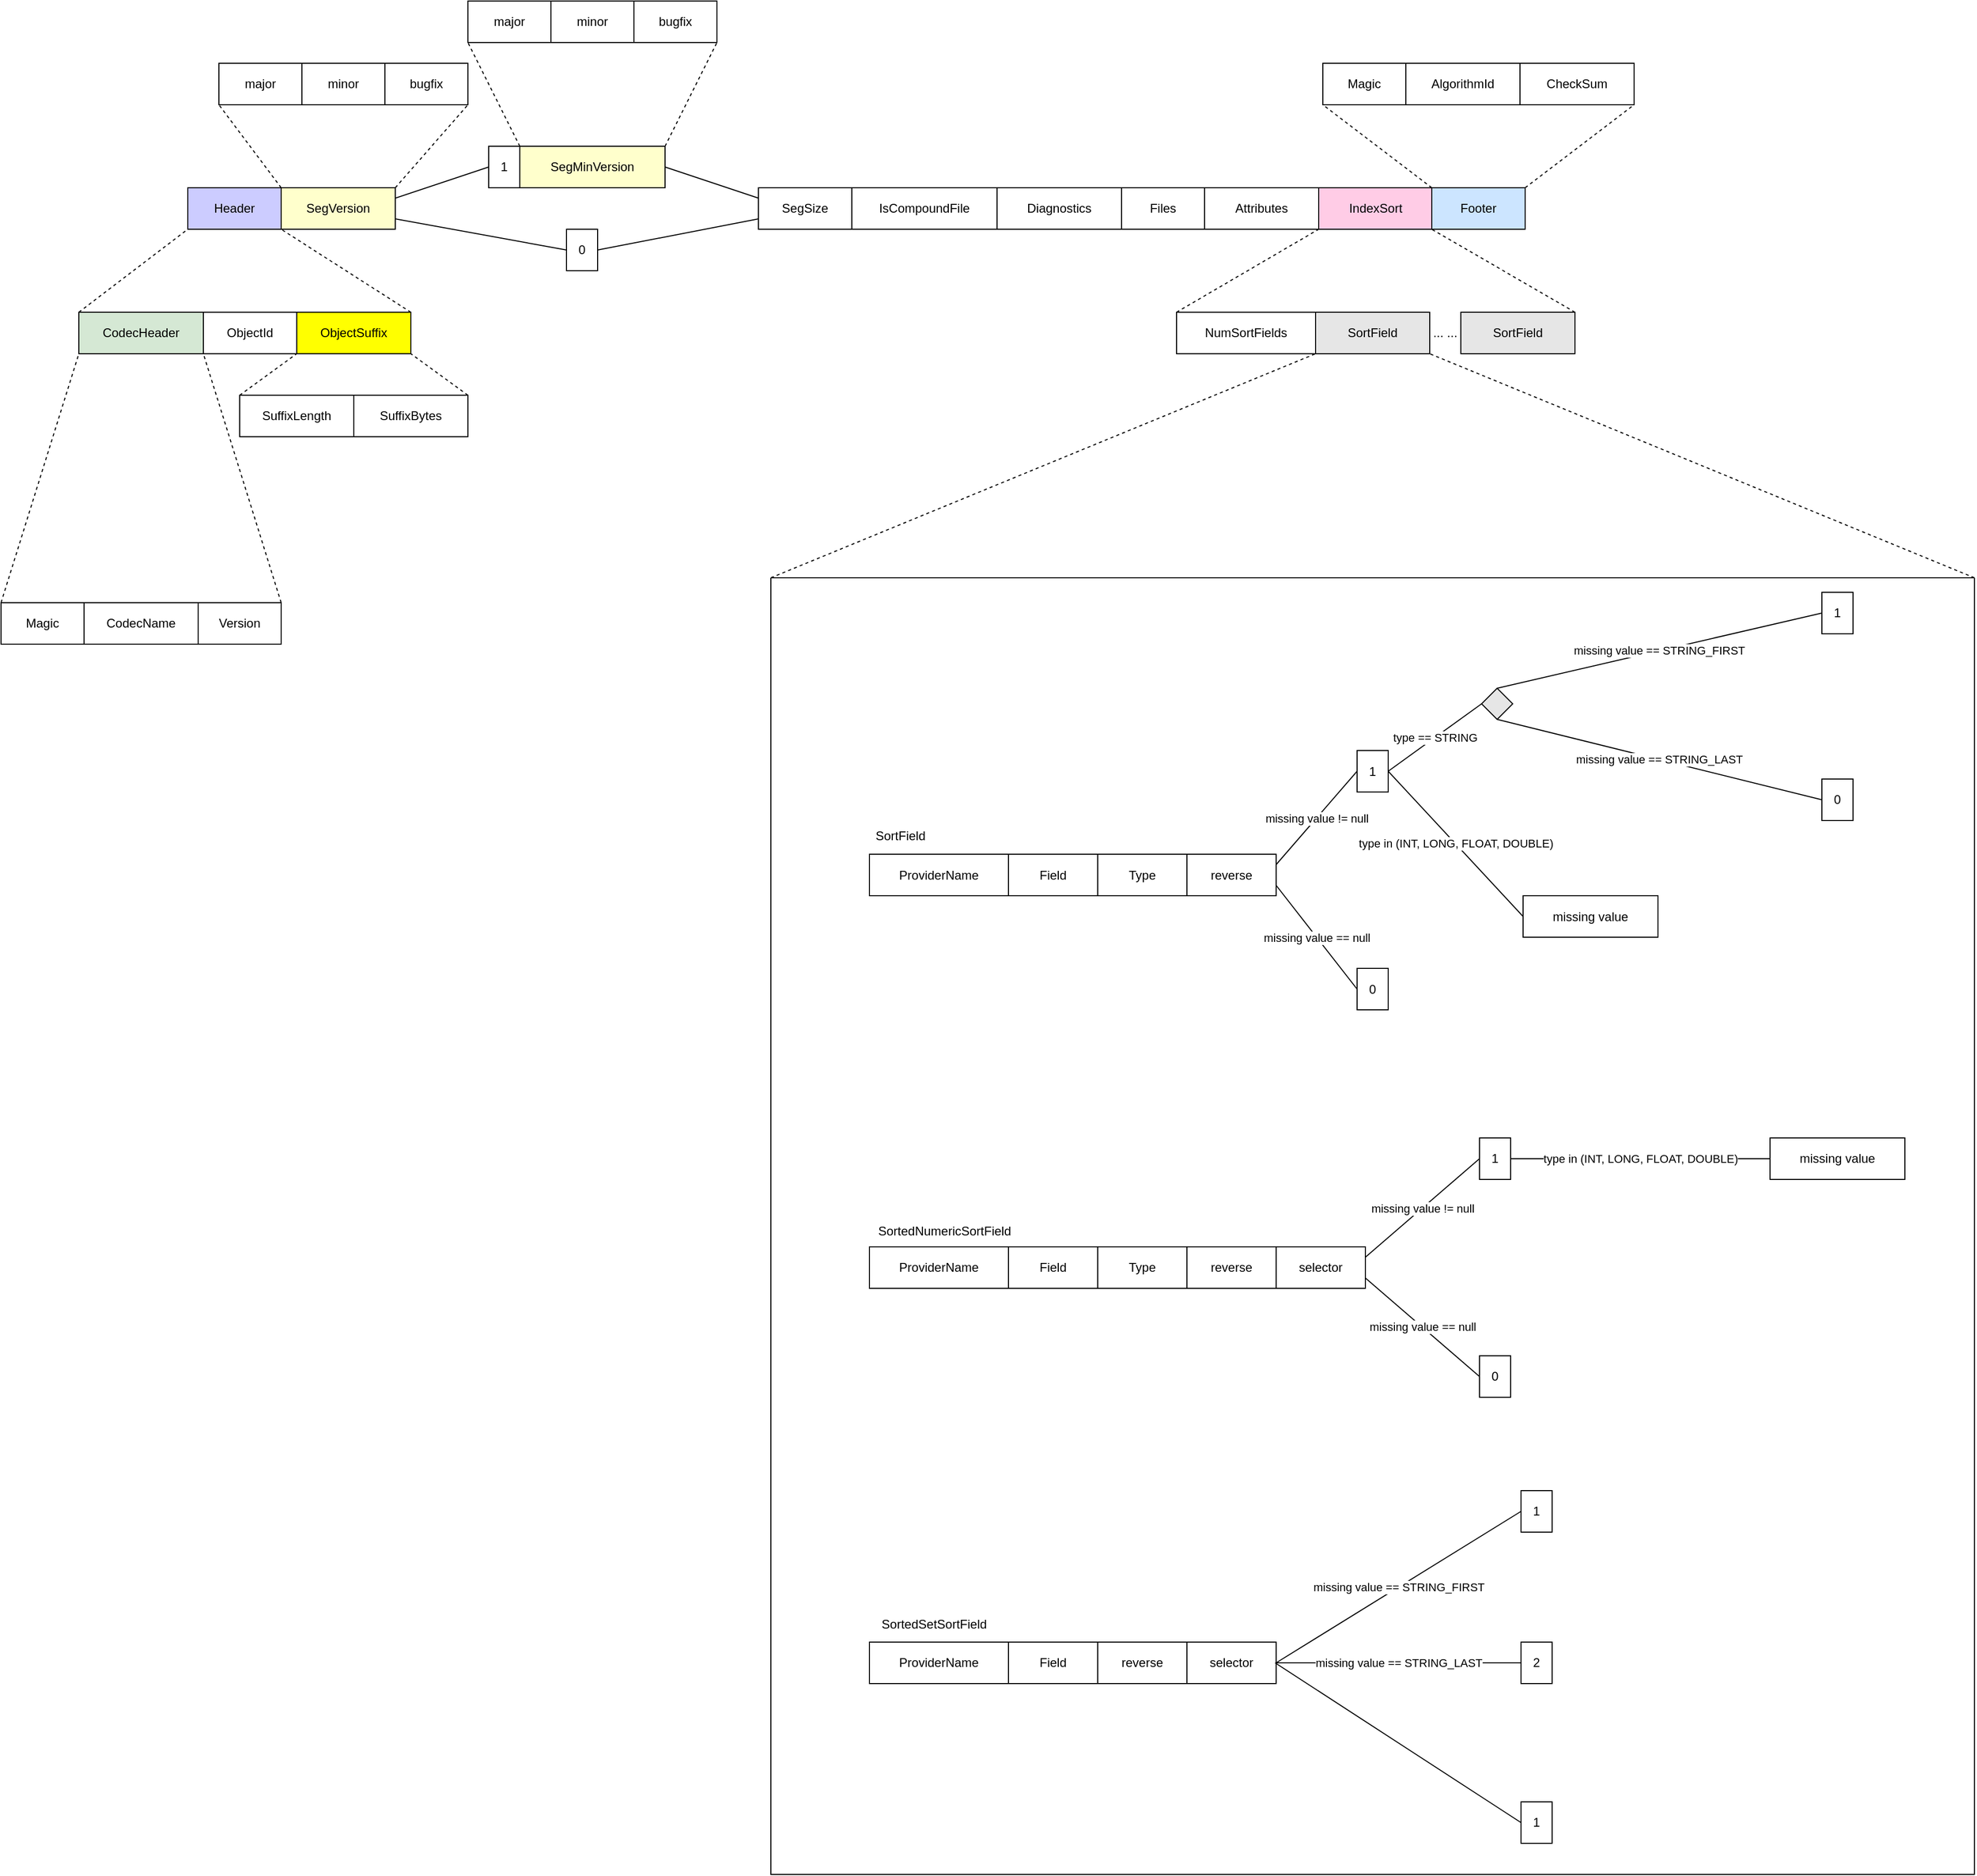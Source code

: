 <mxfile>
    <diagram id="0xvF9VHn8qDiab5rxLQc" name="Page-1">
        <mxGraphModel dx="1213" dy="996" grid="1" gridSize="10" guides="1" tooltips="1" connect="1" arrows="1" fold="1" page="1" pageScale="1" pageWidth="1169" pageHeight="827" math="0" shadow="0">
            <root>
                <mxCell id="0"/>
                <mxCell id="1" parent="0"/>
                <mxCell id="2" value="" style="group" vertex="1" connectable="0" parent="1">
                    <mxGeometry x="200" y="550" width="450" height="440" as="geometry"/>
                </mxCell>
                <mxCell id="3" value="Header" style="rounded=0;whiteSpace=wrap;html=1;fillColor=#CCCCFF;fontColor=#000000;" vertex="1" parent="2">
                    <mxGeometry x="180" width="90" height="40" as="geometry"/>
                </mxCell>
                <mxCell id="4" value="ObjectId" style="rounded=0;whiteSpace=wrap;html=1;" vertex="1" parent="2">
                    <mxGeometry x="195" y="120" width="90" height="40" as="geometry"/>
                </mxCell>
                <mxCell id="5" value="" style="endArrow=none;dashed=1;html=1;entryX=0;entryY=1;entryDx=0;entryDy=0;exitX=0;exitY=0;exitDx=0;exitDy=0;" edge="1" parent="2" source="14" target="3">
                    <mxGeometry width="50" height="50" relative="1" as="geometry">
                        <mxPoint x="10" y="510" as="sourcePoint"/>
                        <mxPoint x="85" y="290" as="targetPoint"/>
                    </mxGeometry>
                </mxCell>
                <mxCell id="6" value="" style="endArrow=none;dashed=1;html=1;entryX=1;entryY=1;entryDx=0;entryDy=0;exitX=1;exitY=0;exitDx=0;exitDy=0;" edge="1" parent="2" source="8" target="3">
                    <mxGeometry width="50" height="50" relative="1" as="geometry">
                        <mxPoint x="85" y="250" as="sourcePoint"/>
                        <mxPoint x="190" y="35" as="targetPoint"/>
                    </mxGeometry>
                </mxCell>
                <mxCell id="7" value="" style="group" vertex="1" connectable="0" parent="2">
                    <mxGeometry x="230" y="120" width="220" height="120" as="geometry"/>
                </mxCell>
                <mxCell id="8" value="ObjectSuffix" style="rounded=0;whiteSpace=wrap;html=1;fillColor=#FFFF00;fontColor=#000000;" vertex="1" parent="7">
                    <mxGeometry x="55" width="110" height="40" as="geometry"/>
                </mxCell>
                <mxCell id="9" value="SuffixLength" style="rounded=0;whiteSpace=wrap;html=1;" vertex="1" parent="7">
                    <mxGeometry y="80" width="110" height="40" as="geometry"/>
                </mxCell>
                <mxCell id="10" value="SuffixBytes" style="rounded=0;whiteSpace=wrap;html=1;" vertex="1" parent="7">
                    <mxGeometry x="110" y="80" width="110" height="40" as="geometry"/>
                </mxCell>
                <mxCell id="11" value="" style="endArrow=none;dashed=1;html=1;entryX=0;entryY=1;entryDx=0;entryDy=0;exitX=0;exitY=0;exitDx=0;exitDy=0;" edge="1" parent="7" source="9" target="8">
                    <mxGeometry width="50" height="50" relative="1" as="geometry">
                        <mxPoint x="110" y="190" as="sourcePoint"/>
                        <mxPoint x="160" y="140" as="targetPoint"/>
                    </mxGeometry>
                </mxCell>
                <mxCell id="12" value="" style="endArrow=none;dashed=1;html=1;entryX=1;entryY=1;entryDx=0;entryDy=0;exitX=1;exitY=0;exitDx=0;exitDy=0;" edge="1" parent="7" source="10" target="8">
                    <mxGeometry width="50" height="50" relative="1" as="geometry">
                        <mxPoint x="100" y="160" as="sourcePoint"/>
                        <mxPoint x="65" y="50" as="targetPoint"/>
                    </mxGeometry>
                </mxCell>
                <mxCell id="13" value="" style="group" vertex="1" connectable="0" parent="2">
                    <mxGeometry y="120" width="270" height="320" as="geometry"/>
                </mxCell>
                <mxCell id="14" value="CodecHeader" style="rounded=0;whiteSpace=wrap;html=1;fillColor=#d5e8d4;strokeColor=#000000;" vertex="1" parent="13">
                    <mxGeometry x="75" width="120" height="40" as="geometry"/>
                </mxCell>
                <mxCell id="15" value="Magic" style="rounded=0;whiteSpace=wrap;html=1;" vertex="1" parent="13">
                    <mxGeometry y="280" width="80" height="40" as="geometry"/>
                </mxCell>
                <mxCell id="16" value="CodecName" style="rounded=0;whiteSpace=wrap;html=1;" vertex="1" parent="13">
                    <mxGeometry x="80" y="280" width="110" height="40" as="geometry"/>
                </mxCell>
                <mxCell id="17" value="Version" style="rounded=0;whiteSpace=wrap;html=1;" vertex="1" parent="13">
                    <mxGeometry x="190" y="280" width="80" height="40" as="geometry"/>
                </mxCell>
                <mxCell id="18" value="" style="endArrow=none;dashed=1;html=1;entryX=0;entryY=1;entryDx=0;entryDy=0;exitX=0;exitY=0;exitDx=0;exitDy=0;" edge="1" parent="13" source="15" target="14">
                    <mxGeometry width="50" height="50" relative="1" as="geometry">
                        <mxPoint x="170" y="190" as="sourcePoint"/>
                        <mxPoint x="220" y="140" as="targetPoint"/>
                    </mxGeometry>
                </mxCell>
                <mxCell id="19" value="" style="endArrow=none;dashed=1;html=1;entryX=0;entryY=1;entryDx=0;entryDy=0;exitX=1;exitY=0;exitDx=0;exitDy=0;" edge="1" parent="2" source="17" target="4">
                    <mxGeometry width="50" height="50" relative="1" as="geometry">
                        <mxPoint x="340" y="510" as="sourcePoint"/>
                        <mxPoint x="415" y="290" as="targetPoint"/>
                    </mxGeometry>
                </mxCell>
                <mxCell id="20" value="" style="group" vertex="1" connectable="0" parent="1">
                    <mxGeometry x="410" y="430" width="240" height="160" as="geometry"/>
                </mxCell>
                <mxCell id="21" value="SegVersion" style="rounded=0;whiteSpace=wrap;html=1;fillColor=#FFFFCC;" vertex="1" parent="20">
                    <mxGeometry x="60" y="120" width="110" height="40" as="geometry"/>
                </mxCell>
                <mxCell id="22" value="major" style="rounded=0;whiteSpace=wrap;html=1;" vertex="1" parent="20">
                    <mxGeometry width="80" height="40" as="geometry"/>
                </mxCell>
                <mxCell id="23" value="minor" style="rounded=0;whiteSpace=wrap;html=1;" vertex="1" parent="20">
                    <mxGeometry x="80" width="80" height="40" as="geometry"/>
                </mxCell>
                <mxCell id="24" value="bugfix" style="rounded=0;whiteSpace=wrap;html=1;" vertex="1" parent="20">
                    <mxGeometry x="160" width="80" height="40" as="geometry"/>
                </mxCell>
                <mxCell id="25" value="" style="endArrow=none;dashed=1;html=1;entryX=0;entryY=1;entryDx=0;entryDy=0;exitX=0;exitY=0;exitDx=0;exitDy=0;" edge="1" parent="20" source="21" target="22">
                    <mxGeometry width="50" height="50" relative="1" as="geometry">
                        <mxPoint x="-125" y="370" as="sourcePoint"/>
                        <mxPoint x="-20" y="155" as="targetPoint"/>
                    </mxGeometry>
                </mxCell>
                <mxCell id="26" value="" style="endArrow=none;dashed=1;html=1;entryX=1;entryY=1;entryDx=0;entryDy=0;exitX=1;exitY=0;exitDx=0;exitDy=0;" edge="1" parent="20" target="24" source="21">
                    <mxGeometry width="50" height="50" relative="1" as="geometry">
                        <mxPoint x="70" y="115" as="sourcePoint"/>
                        <mxPoint x="10" y="30" as="targetPoint"/>
                    </mxGeometry>
                </mxCell>
                <mxCell id="28" value="1" style="rounded=0;whiteSpace=wrap;html=1;" vertex="1" parent="1">
                    <mxGeometry x="670" y="510" width="30" height="40" as="geometry"/>
                </mxCell>
                <mxCell id="29" value="0" style="rounded=0;whiteSpace=wrap;html=1;" vertex="1" parent="1">
                    <mxGeometry x="745" y="590" width="30" height="40" as="geometry"/>
                </mxCell>
                <mxCell id="33" value="" style="group" vertex="1" connectable="0" parent="1">
                    <mxGeometry x="640" y="390" width="240" height="160" as="geometry"/>
                </mxCell>
                <mxCell id="34" value="SegMinVersion" style="rounded=0;whiteSpace=wrap;html=1;fillColor=#FFFFCC;" vertex="1" parent="33">
                    <mxGeometry x="60" y="120" width="140" height="40" as="geometry"/>
                </mxCell>
                <mxCell id="35" value="major" style="rounded=0;whiteSpace=wrap;html=1;" vertex="1" parent="1">
                    <mxGeometry x="650" y="370" width="80" height="40" as="geometry"/>
                </mxCell>
                <mxCell id="36" value="minor" style="rounded=0;whiteSpace=wrap;html=1;" vertex="1" parent="1">
                    <mxGeometry x="730" y="370" width="80" height="40" as="geometry"/>
                </mxCell>
                <mxCell id="37" value="bugfix" style="rounded=0;whiteSpace=wrap;html=1;" vertex="1" parent="1">
                    <mxGeometry x="810" y="370" width="80" height="40" as="geometry"/>
                </mxCell>
                <mxCell id="38" value="" style="endArrow=none;dashed=1;html=1;entryX=0;entryY=1;entryDx=0;entryDy=0;exitX=0;exitY=0;exitDx=0;exitDy=0;" edge="1" parent="1" source="34" target="35">
                    <mxGeometry width="50" height="50" relative="1" as="geometry">
                        <mxPoint x="515" y="760" as="sourcePoint"/>
                        <mxPoint x="620" y="545" as="targetPoint"/>
                    </mxGeometry>
                </mxCell>
                <mxCell id="39" value="" style="endArrow=none;dashed=1;html=1;entryX=1;entryY=1;entryDx=0;entryDy=0;exitX=1;exitY=0;exitDx=0;exitDy=0;" edge="1" parent="1" source="34" target="37">
                    <mxGeometry width="50" height="50" relative="1" as="geometry">
                        <mxPoint x="710" y="505" as="sourcePoint"/>
                        <mxPoint x="650" y="420" as="targetPoint"/>
                    </mxGeometry>
                </mxCell>
                <mxCell id="40" value="" style="endArrow=none;html=1;exitX=1;exitY=0.25;exitDx=0;exitDy=0;entryX=0;entryY=0.5;entryDx=0;entryDy=0;" edge="1" parent="1" source="21" target="28">
                    <mxGeometry width="50" height="50" relative="1" as="geometry">
                        <mxPoint x="720" y="640" as="sourcePoint"/>
                        <mxPoint x="770" y="590" as="targetPoint"/>
                    </mxGeometry>
                </mxCell>
                <mxCell id="41" value="" style="endArrow=none;html=1;exitX=1;exitY=0.75;exitDx=0;exitDy=0;entryX=0;entryY=0.5;entryDx=0;entryDy=0;" edge="1" parent="1" source="21" target="29">
                    <mxGeometry width="50" height="50" relative="1" as="geometry">
                        <mxPoint x="720" y="640" as="sourcePoint"/>
                        <mxPoint x="770" y="590" as="targetPoint"/>
                    </mxGeometry>
                </mxCell>
                <mxCell id="42" value="SegSize" style="rounded=0;whiteSpace=wrap;html=1;" vertex="1" parent="1">
                    <mxGeometry x="930" y="550" width="90" height="40" as="geometry"/>
                </mxCell>
                <mxCell id="43" value="" style="endArrow=none;html=1;exitX=1;exitY=0.5;exitDx=0;exitDy=0;entryX=0;entryY=0.75;entryDx=0;entryDy=0;" edge="1" parent="1" source="29" target="42">
                    <mxGeometry width="50" height="50" relative="1" as="geometry">
                        <mxPoint x="860" y="650" as="sourcePoint"/>
                        <mxPoint x="1025" y="680" as="targetPoint"/>
                    </mxGeometry>
                </mxCell>
                <mxCell id="44" value="" style="endArrow=none;html=1;exitX=1;exitY=0.5;exitDx=0;exitDy=0;entryX=0;entryY=0.25;entryDx=0;entryDy=0;" edge="1" parent="1" source="34" target="42">
                    <mxGeometry width="50" height="50" relative="1" as="geometry">
                        <mxPoint x="785" y="620" as="sourcePoint"/>
                        <mxPoint x="910" y="590" as="targetPoint"/>
                    </mxGeometry>
                </mxCell>
                <mxCell id="45" value="IsCompoundFile" style="rounded=0;whiteSpace=wrap;html=1;" vertex="1" parent="1">
                    <mxGeometry x="1020" y="550" width="140" height="40" as="geometry"/>
                </mxCell>
                <mxCell id="46" value="Diagnostics" style="rounded=0;whiteSpace=wrap;html=1;" vertex="1" parent="1">
                    <mxGeometry x="1160" y="550" width="120" height="40" as="geometry"/>
                </mxCell>
                <mxCell id="47" value="Files" style="rounded=0;whiteSpace=wrap;html=1;" vertex="1" parent="1">
                    <mxGeometry x="1280" y="550" width="80" height="40" as="geometry"/>
                </mxCell>
                <mxCell id="48" value="Attributes" style="rounded=0;whiteSpace=wrap;html=1;" vertex="1" parent="1">
                    <mxGeometry x="1360" y="550" width="110" height="40" as="geometry"/>
                </mxCell>
                <mxCell id="49" value="IndexSort" style="rounded=0;whiteSpace=wrap;html=1;fillColor=#FFCCE6;" vertex="1" parent="1">
                    <mxGeometry x="1470" y="550" width="110" height="40" as="geometry"/>
                </mxCell>
                <mxCell id="50" value="" style="group" vertex="1" connectable="0" parent="1">
                    <mxGeometry x="1474" y="430" width="300" height="160" as="geometry"/>
                </mxCell>
                <mxCell id="51" value="" style="group" vertex="1" connectable="0" parent="50">
                    <mxGeometry width="300" height="160" as="geometry"/>
                </mxCell>
                <mxCell id="52" value="Footer" style="rounded=0;whiteSpace=wrap;html=1;fillColor=#CCE5FF;" vertex="1" parent="51">
                    <mxGeometry x="105" y="120" width="90" height="40" as="geometry"/>
                </mxCell>
                <mxCell id="53" value="Magic" style="rounded=0;whiteSpace=wrap;html=1;" vertex="1" parent="51">
                    <mxGeometry width="80" height="40" as="geometry"/>
                </mxCell>
                <mxCell id="54" value="AlgorithmId" style="rounded=0;whiteSpace=wrap;html=1;" vertex="1" parent="51">
                    <mxGeometry x="80" width="110" height="40" as="geometry"/>
                </mxCell>
                <mxCell id="55" value="CheckSum" style="rounded=0;whiteSpace=wrap;html=1;" vertex="1" parent="51">
                    <mxGeometry x="190" width="110" height="40" as="geometry"/>
                </mxCell>
                <mxCell id="56" value="" style="endArrow=none;dashed=1;html=1;exitX=0;exitY=0;exitDx=0;exitDy=0;entryX=0;entryY=1;entryDx=0;entryDy=0;" edge="1" parent="51" source="52" target="53">
                    <mxGeometry width="50" height="50" relative="1" as="geometry">
                        <mxPoint x="125" y="70" as="sourcePoint"/>
                        <mxPoint x="175" y="20" as="targetPoint"/>
                    </mxGeometry>
                </mxCell>
                <mxCell id="57" value="" style="endArrow=none;dashed=1;html=1;exitX=1;exitY=0;exitDx=0;exitDy=0;entryX=1;entryY=1;entryDx=0;entryDy=0;" edge="1" parent="51" source="52" target="55">
                    <mxGeometry width="50" height="50" relative="1" as="geometry">
                        <mxPoint x="115" y="130" as="sourcePoint"/>
                        <mxPoint x="10" y="50" as="targetPoint"/>
                    </mxGeometry>
                </mxCell>
                <mxCell id="58" value="NumSortFields" style="rounded=0;whiteSpace=wrap;html=1;" vertex="1" parent="1">
                    <mxGeometry x="1333" y="670" width="134" height="40" as="geometry"/>
                </mxCell>
                <mxCell id="59" value="SortField" style="rounded=0;whiteSpace=wrap;html=1;fillColor=#E6E6E6;" vertex="1" parent="1">
                    <mxGeometry x="1467" y="670" width="110" height="40" as="geometry"/>
                </mxCell>
                <mxCell id="60" value="... ..." style="text;html=1;strokeColor=none;fillColor=none;align=center;verticalAlign=middle;whiteSpace=wrap;rounded=0;" vertex="1" parent="1">
                    <mxGeometry x="1577" y="682.5" width="30" height="15" as="geometry"/>
                </mxCell>
                <mxCell id="61" value="SortField" style="rounded=0;whiteSpace=wrap;html=1;fillColor=#E6E6E6;" vertex="1" parent="1">
                    <mxGeometry x="1607" y="670" width="110" height="40" as="geometry"/>
                </mxCell>
                <mxCell id="62" value="" style="endArrow=none;dashed=1;html=1;entryX=0;entryY=1;entryDx=0;entryDy=0;exitX=0;exitY=0;exitDx=0;exitDy=0;" edge="1" parent="1" source="58" target="49">
                    <mxGeometry width="50" height="50" relative="1" as="geometry">
                        <mxPoint x="1440" y="770" as="sourcePoint"/>
                        <mxPoint x="1490" y="720" as="targetPoint"/>
                    </mxGeometry>
                </mxCell>
                <mxCell id="63" value="" style="endArrow=none;dashed=1;html=1;entryX=0;entryY=1;entryDx=0;entryDy=0;exitX=1;exitY=0;exitDx=0;exitDy=0;" edge="1" parent="1" source="61" target="52">
                    <mxGeometry width="50" height="50" relative="1" as="geometry">
                        <mxPoint x="1343" y="680" as="sourcePoint"/>
                        <mxPoint x="1480" y="600" as="targetPoint"/>
                    </mxGeometry>
                </mxCell>
                <mxCell id="112" value="" style="swimlane;startSize=0;fillColor=#E6E6E6;" vertex="1" parent="1">
                    <mxGeometry x="942" y="926" width="1160" height="1250" as="geometry">
                        <mxRectangle x="900" y="815" width="50" height="40" as="alternateBounds"/>
                    </mxGeometry>
                </mxCell>
                <mxCell id="98" value="ProviderName" style="rounded=0;whiteSpace=wrap;html=1;" vertex="1" parent="112">
                    <mxGeometry x="95" y="1026" width="134" height="40" as="geometry"/>
                </mxCell>
                <mxCell id="99" value="Field" style="rounded=0;whiteSpace=wrap;html=1;" vertex="1" parent="112">
                    <mxGeometry x="229" y="1026" width="86" height="40" as="geometry"/>
                </mxCell>
                <mxCell id="101" value="reverse" style="rounded=0;whiteSpace=wrap;html=1;" vertex="1" parent="112">
                    <mxGeometry x="315" y="1026" width="86" height="40" as="geometry"/>
                </mxCell>
                <mxCell id="102" value="selector" style="rounded=0;whiteSpace=wrap;html=1;" vertex="1" parent="112">
                    <mxGeometry x="401" y="1026" width="86" height="40" as="geometry"/>
                </mxCell>
                <mxCell id="104" value="2" style="rounded=0;whiteSpace=wrap;html=1;" vertex="1" parent="112">
                    <mxGeometry x="723" y="1026" width="30" height="40" as="geometry"/>
                </mxCell>
                <mxCell id="105" value="1" style="rounded=0;whiteSpace=wrap;html=1;" vertex="1" parent="112">
                    <mxGeometry x="723" y="880" width="30" height="40" as="geometry"/>
                </mxCell>
                <mxCell id="106" value="1" style="rounded=0;whiteSpace=wrap;html=1;" vertex="1" parent="112">
                    <mxGeometry x="723" y="1180" width="30" height="40" as="geometry"/>
                </mxCell>
                <mxCell id="109" value="missing value == STRING_FIRST" style="endArrow=none;html=1;entryX=0;entryY=0.5;entryDx=0;entryDy=0;exitX=1;exitY=0.5;exitDx=0;exitDy=0;" edge="1" parent="112" source="102" target="105">
                    <mxGeometry width="50" height="50" relative="1" as="geometry">
                        <mxPoint x="506" y="1041" as="sourcePoint"/>
                        <mxPoint x="616" y="946" as="targetPoint"/>
                    </mxGeometry>
                </mxCell>
                <mxCell id="110" value="missing value == STRING_LAST" style="endArrow=none;html=1;entryX=0;entryY=0.5;entryDx=0;entryDy=0;exitX=1;exitY=0.5;exitDx=0;exitDy=0;" edge="1" parent="112" source="102" target="104">
                    <mxGeometry width="50" height="50" relative="1" as="geometry">
                        <mxPoint x="497" y="1056" as="sourcePoint"/>
                        <mxPoint x="616" y="920" as="targetPoint"/>
                    </mxGeometry>
                </mxCell>
                <mxCell id="111" value="" style="endArrow=none;html=1;entryX=0;entryY=0.5;entryDx=0;entryDy=0;" edge="1" parent="112" target="106">
                    <mxGeometry width="50" height="50" relative="1" as="geometry">
                        <mxPoint x="486" y="1046" as="sourcePoint"/>
                        <mxPoint x="616" y="1056" as="targetPoint"/>
                    </mxGeometry>
                </mxCell>
                <mxCell id="83" value="selector" style="rounded=0;whiteSpace=wrap;html=1;" vertex="1" parent="112">
                    <mxGeometry x="487" y="645" width="86" height="40" as="geometry"/>
                </mxCell>
                <mxCell id="85" value="1" style="rounded=0;whiteSpace=wrap;html=1;" vertex="1" parent="112">
                    <mxGeometry x="683" y="540" width="30" height="40" as="geometry"/>
                </mxCell>
                <mxCell id="86" value="0" style="rounded=0;whiteSpace=wrap;html=1;" vertex="1" parent="112">
                    <mxGeometry x="683" y="750" width="30" height="40" as="geometry"/>
                </mxCell>
                <mxCell id="87" value="missing value != null" style="endArrow=none;html=1;entryX=0;entryY=0.5;entryDx=0;entryDy=0;exitX=1;exitY=0.25;exitDx=0;exitDy=0;" edge="1" parent="112" source="83" target="85">
                    <mxGeometry width="50" height="50" relative="1" as="geometry">
                        <mxPoint x="505" y="405" as="sourcePoint"/>
                        <mxPoint x="583" y="315" as="targetPoint"/>
                    </mxGeometry>
                </mxCell>
                <mxCell id="88" value="missing value == null" style="endArrow=none;html=1;exitX=1;exitY=0.75;exitDx=0;exitDy=0;entryX=0;entryY=0.5;entryDx=0;entryDy=0;" edge="1" parent="112" source="83" target="86">
                    <mxGeometry width="50" height="50" relative="1" as="geometry">
                        <mxPoint x="505" y="425" as="sourcePoint"/>
                        <mxPoint x="583" y="525" as="targetPoint"/>
                    </mxGeometry>
                </mxCell>
                <mxCell id="89" value="type in (INT, LONG, FLOAT, DOUBLE)" style="endArrow=none;html=1;exitX=1;exitY=0.5;exitDx=0;exitDy=0;entryX=0;entryY=0.5;entryDx=0;entryDy=0;" edge="1" parent="112" source="85" target="90">
                    <mxGeometry width="50" height="50" relative="1" as="geometry">
                        <mxPoint x="613" y="315" as="sourcePoint"/>
                        <mxPoint x="753" y="560" as="targetPoint"/>
                    </mxGeometry>
                </mxCell>
                <mxCell id="90" value="missing value" style="rounded=0;whiteSpace=wrap;html=1;" vertex="1" parent="112">
                    <mxGeometry x="963" y="540" width="130" height="40" as="geometry"/>
                </mxCell>
                <mxCell id="91" value="ProviderName" style="rounded=0;whiteSpace=wrap;html=1;" vertex="1" parent="112">
                    <mxGeometry x="95" y="645" width="134" height="40" as="geometry"/>
                </mxCell>
                <mxCell id="92" value="Field" style="rounded=0;whiteSpace=wrap;html=1;" vertex="1" parent="112">
                    <mxGeometry x="229" y="645" width="86" height="40" as="geometry"/>
                </mxCell>
                <mxCell id="93" value="Type" style="rounded=0;whiteSpace=wrap;html=1;" vertex="1" parent="112">
                    <mxGeometry x="315" y="645" width="86" height="40" as="geometry"/>
                </mxCell>
                <mxCell id="94" value="reverse" style="rounded=0;whiteSpace=wrap;html=1;" vertex="1" parent="112">
                    <mxGeometry x="401" y="645" width="86" height="40" as="geometry"/>
                </mxCell>
                <mxCell id="64" value="ProviderName" style="rounded=0;whiteSpace=wrap;html=1;" vertex="1" parent="112">
                    <mxGeometry x="95" y="266.5" width="134" height="40" as="geometry"/>
                </mxCell>
                <mxCell id="65" value="Field" style="rounded=0;whiteSpace=wrap;html=1;" vertex="1" parent="112">
                    <mxGeometry x="229" y="266.5" width="86" height="40" as="geometry"/>
                </mxCell>
                <mxCell id="66" value="Type" style="rounded=0;whiteSpace=wrap;html=1;" vertex="1" parent="112">
                    <mxGeometry x="315" y="266.5" width="86" height="40" as="geometry"/>
                </mxCell>
                <mxCell id="68" value="1" style="rounded=0;whiteSpace=wrap;html=1;" vertex="1" parent="112">
                    <mxGeometry x="565" y="166.5" width="30" height="40" as="geometry"/>
                </mxCell>
                <mxCell id="69" value="0" style="rounded=0;whiteSpace=wrap;html=1;" vertex="1" parent="112">
                    <mxGeometry x="565" y="376.5" width="30" height="40" as="geometry"/>
                </mxCell>
                <mxCell id="72" value="missing value != null" style="endArrow=none;html=1;entryX=0;entryY=0.5;entryDx=0;entryDy=0;exitX=1;exitY=0.25;exitDx=0;exitDy=0;" edge="1" parent="112" source="84" target="68">
                    <mxGeometry width="50" height="50" relative="1" as="geometry">
                        <mxPoint x="545" y="256.5" as="sourcePoint"/>
                        <mxPoint x="595" y="206.5" as="targetPoint"/>
                    </mxGeometry>
                </mxCell>
                <mxCell id="73" value="missing value == null" style="endArrow=none;html=1;exitX=1;exitY=0.75;exitDx=0;exitDy=0;entryX=0;entryY=0.5;entryDx=0;entryDy=0;" edge="1" parent="112" source="84" target="69">
                    <mxGeometry width="50" height="50" relative="1" as="geometry">
                        <mxPoint x="515" y="256.5" as="sourcePoint"/>
                        <mxPoint x="565" y="206.5" as="targetPoint"/>
                    </mxGeometry>
                </mxCell>
                <mxCell id="74" value="missing value" style="rounded=0;whiteSpace=wrap;html=1;" vertex="1" parent="112">
                    <mxGeometry x="725" y="306.5" width="130" height="40" as="geometry"/>
                </mxCell>
                <mxCell id="75" value="1" style="rounded=0;whiteSpace=wrap;html=1;" vertex="1" parent="112">
                    <mxGeometry x="1013" y="14" width="30" height="40" as="geometry"/>
                </mxCell>
                <mxCell id="76" value="0" style="rounded=0;whiteSpace=wrap;html=1;" vertex="1" parent="112">
                    <mxGeometry x="1013" y="194" width="30" height="40" as="geometry"/>
                </mxCell>
                <mxCell id="78" value="type == STRING" style="endArrow=none;html=1;exitX=1;exitY=0.5;exitDx=0;exitDy=0;entryX=0;entryY=0.5;entryDx=0;entryDy=0;" edge="1" parent="112" source="68" target="95">
                    <mxGeometry width="50" height="50" relative="1" as="geometry">
                        <mxPoint x="585" y="226.5" as="sourcePoint"/>
                        <mxPoint x="685" y="126.5" as="targetPoint"/>
                    </mxGeometry>
                </mxCell>
                <mxCell id="79" value="missing value == STRING_LAST" style="endArrow=none;html=1;entryX=0;entryY=0.5;entryDx=0;entryDy=0;exitX=0.5;exitY=1;exitDx=0;exitDy=0;" edge="1" parent="112" source="95" target="76">
                    <mxGeometry width="50" height="50" relative="1" as="geometry">
                        <mxPoint x="685" y="126.5" as="sourcePoint"/>
                        <mxPoint x="635" y="176.5" as="targetPoint"/>
                    </mxGeometry>
                </mxCell>
                <mxCell id="80" value="missing value == STRING_FIRST" style="endArrow=none;html=1;entryX=0;entryY=0.5;entryDx=0;entryDy=0;exitX=0.5;exitY=0;exitDx=0;exitDy=0;" edge="1" parent="112" source="95" target="75">
                    <mxGeometry width="50" height="50" relative="1" as="geometry">
                        <mxPoint x="685" y="126.5" as="sourcePoint"/>
                        <mxPoint x="635" y="176.5" as="targetPoint"/>
                    </mxGeometry>
                </mxCell>
                <mxCell id="81" value="type in (INT, LONG, FLOAT, DOUBLE)" style="endArrow=none;html=1;exitX=1;exitY=0.5;exitDx=0;exitDy=0;entryX=0;entryY=0.5;entryDx=0;entryDy=0;" edge="1" parent="112" source="68" target="74">
                    <mxGeometry width="50" height="50" relative="1" as="geometry">
                        <mxPoint x="585" y="226.5" as="sourcePoint"/>
                        <mxPoint x="635" y="176.5" as="targetPoint"/>
                    </mxGeometry>
                </mxCell>
                <mxCell id="84" value="reverse" style="rounded=0;whiteSpace=wrap;html=1;" vertex="1" parent="112">
                    <mxGeometry x="401" y="266.5" width="86" height="40" as="geometry"/>
                </mxCell>
                <mxCell id="95" value="" style="rhombus;whiteSpace=wrap;html=1;fillColor=#E6E6E6;" vertex="1" parent="112">
                    <mxGeometry x="685" y="106.5" width="30" height="30" as="geometry"/>
                </mxCell>
                <mxCell id="115" value="SortField" style="text;html=1;strokeColor=none;fillColor=none;align=center;verticalAlign=middle;whiteSpace=wrap;rounded=0;" vertex="1" parent="112">
                    <mxGeometry x="95" y="234" width="60" height="30" as="geometry"/>
                </mxCell>
                <mxCell id="116" value="SortedNumericSortField" style="text;html=1;strokeColor=none;fillColor=none;align=center;verticalAlign=middle;whiteSpace=wrap;rounded=0;" vertex="1" parent="112">
                    <mxGeometry x="95" y="615" width="145" height="30" as="geometry"/>
                </mxCell>
                <mxCell id="117" value="SortedSetSortField" style="text;html=1;strokeColor=none;fillColor=none;align=center;verticalAlign=middle;whiteSpace=wrap;rounded=0;" vertex="1" parent="112">
                    <mxGeometry x="95" y="994" width="125" height="30" as="geometry"/>
                </mxCell>
                <mxCell id="113" value="" style="endArrow=none;dashed=1;html=1;entryX=0;entryY=1;entryDx=0;entryDy=0;exitX=0;exitY=0;exitDx=0;exitDy=0;" edge="1" parent="1" source="112" target="59">
                    <mxGeometry width="50" height="50" relative="1" as="geometry">
                        <mxPoint x="1150" y="900" as="sourcePoint"/>
                        <mxPoint x="1200" y="850" as="targetPoint"/>
                    </mxGeometry>
                </mxCell>
                <mxCell id="114" value="" style="endArrow=none;dashed=1;html=1;entryX=1;entryY=1;entryDx=0;entryDy=0;exitX=1;exitY=0;exitDx=0;exitDy=0;" edge="1" parent="1" source="112" target="59">
                    <mxGeometry width="50" height="50" relative="1" as="geometry">
                        <mxPoint x="1577" y="880" as="sourcePoint"/>
                        <mxPoint x="1477" y="720" as="targetPoint"/>
                    </mxGeometry>
                </mxCell>
            </root>
        </mxGraphModel>
    </diagram>
</mxfile>
